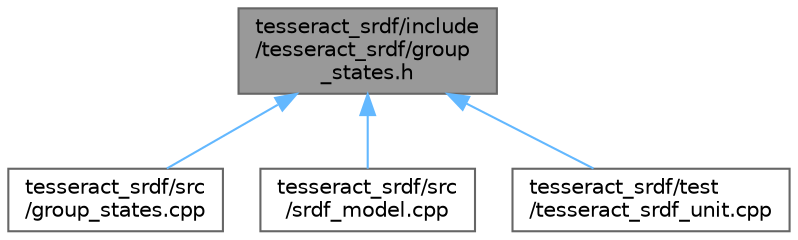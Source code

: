 digraph "tesseract_srdf/include/tesseract_srdf/group_states.h"
{
 // LATEX_PDF_SIZE
  bgcolor="transparent";
  edge [fontname=Helvetica,fontsize=10,labelfontname=Helvetica,labelfontsize=10];
  node [fontname=Helvetica,fontsize=10,shape=box,height=0.2,width=0.4];
  Node1 [label="tesseract_srdf/include\l/tesseract_srdf/group\l_states.h",height=0.2,width=0.4,color="gray40", fillcolor="grey60", style="filled", fontcolor="black",tooltip="Parse group states data from srdf file."];
  Node1 -> Node2 [dir="back",color="steelblue1",style="solid"];
  Node2 [label="tesseract_srdf/src\l/group_states.cpp",height=0.2,width=0.4,color="grey40", fillcolor="white", style="filled",URL="$db/df1/group__states_8cpp.html",tooltip="Parse group states data from srdf file."];
  Node1 -> Node3 [dir="back",color="steelblue1",style="solid"];
  Node3 [label="tesseract_srdf/src\l/srdf_model.cpp",height=0.2,width=0.4,color="grey40", fillcolor="white", style="filled",URL="$d6/de2/srdf__model_8cpp.html",tooltip="Parse srdf xml."];
  Node1 -> Node4 [dir="back",color="steelblue1",style="solid"];
  Node4 [label="tesseract_srdf/test\l/tesseract_srdf_unit.cpp",height=0.2,width=0.4,color="grey40", fillcolor="white", style="filled",URL="$d3/d6b/tesseract__srdf__unit_8cpp.html",tooltip=" "];
}
